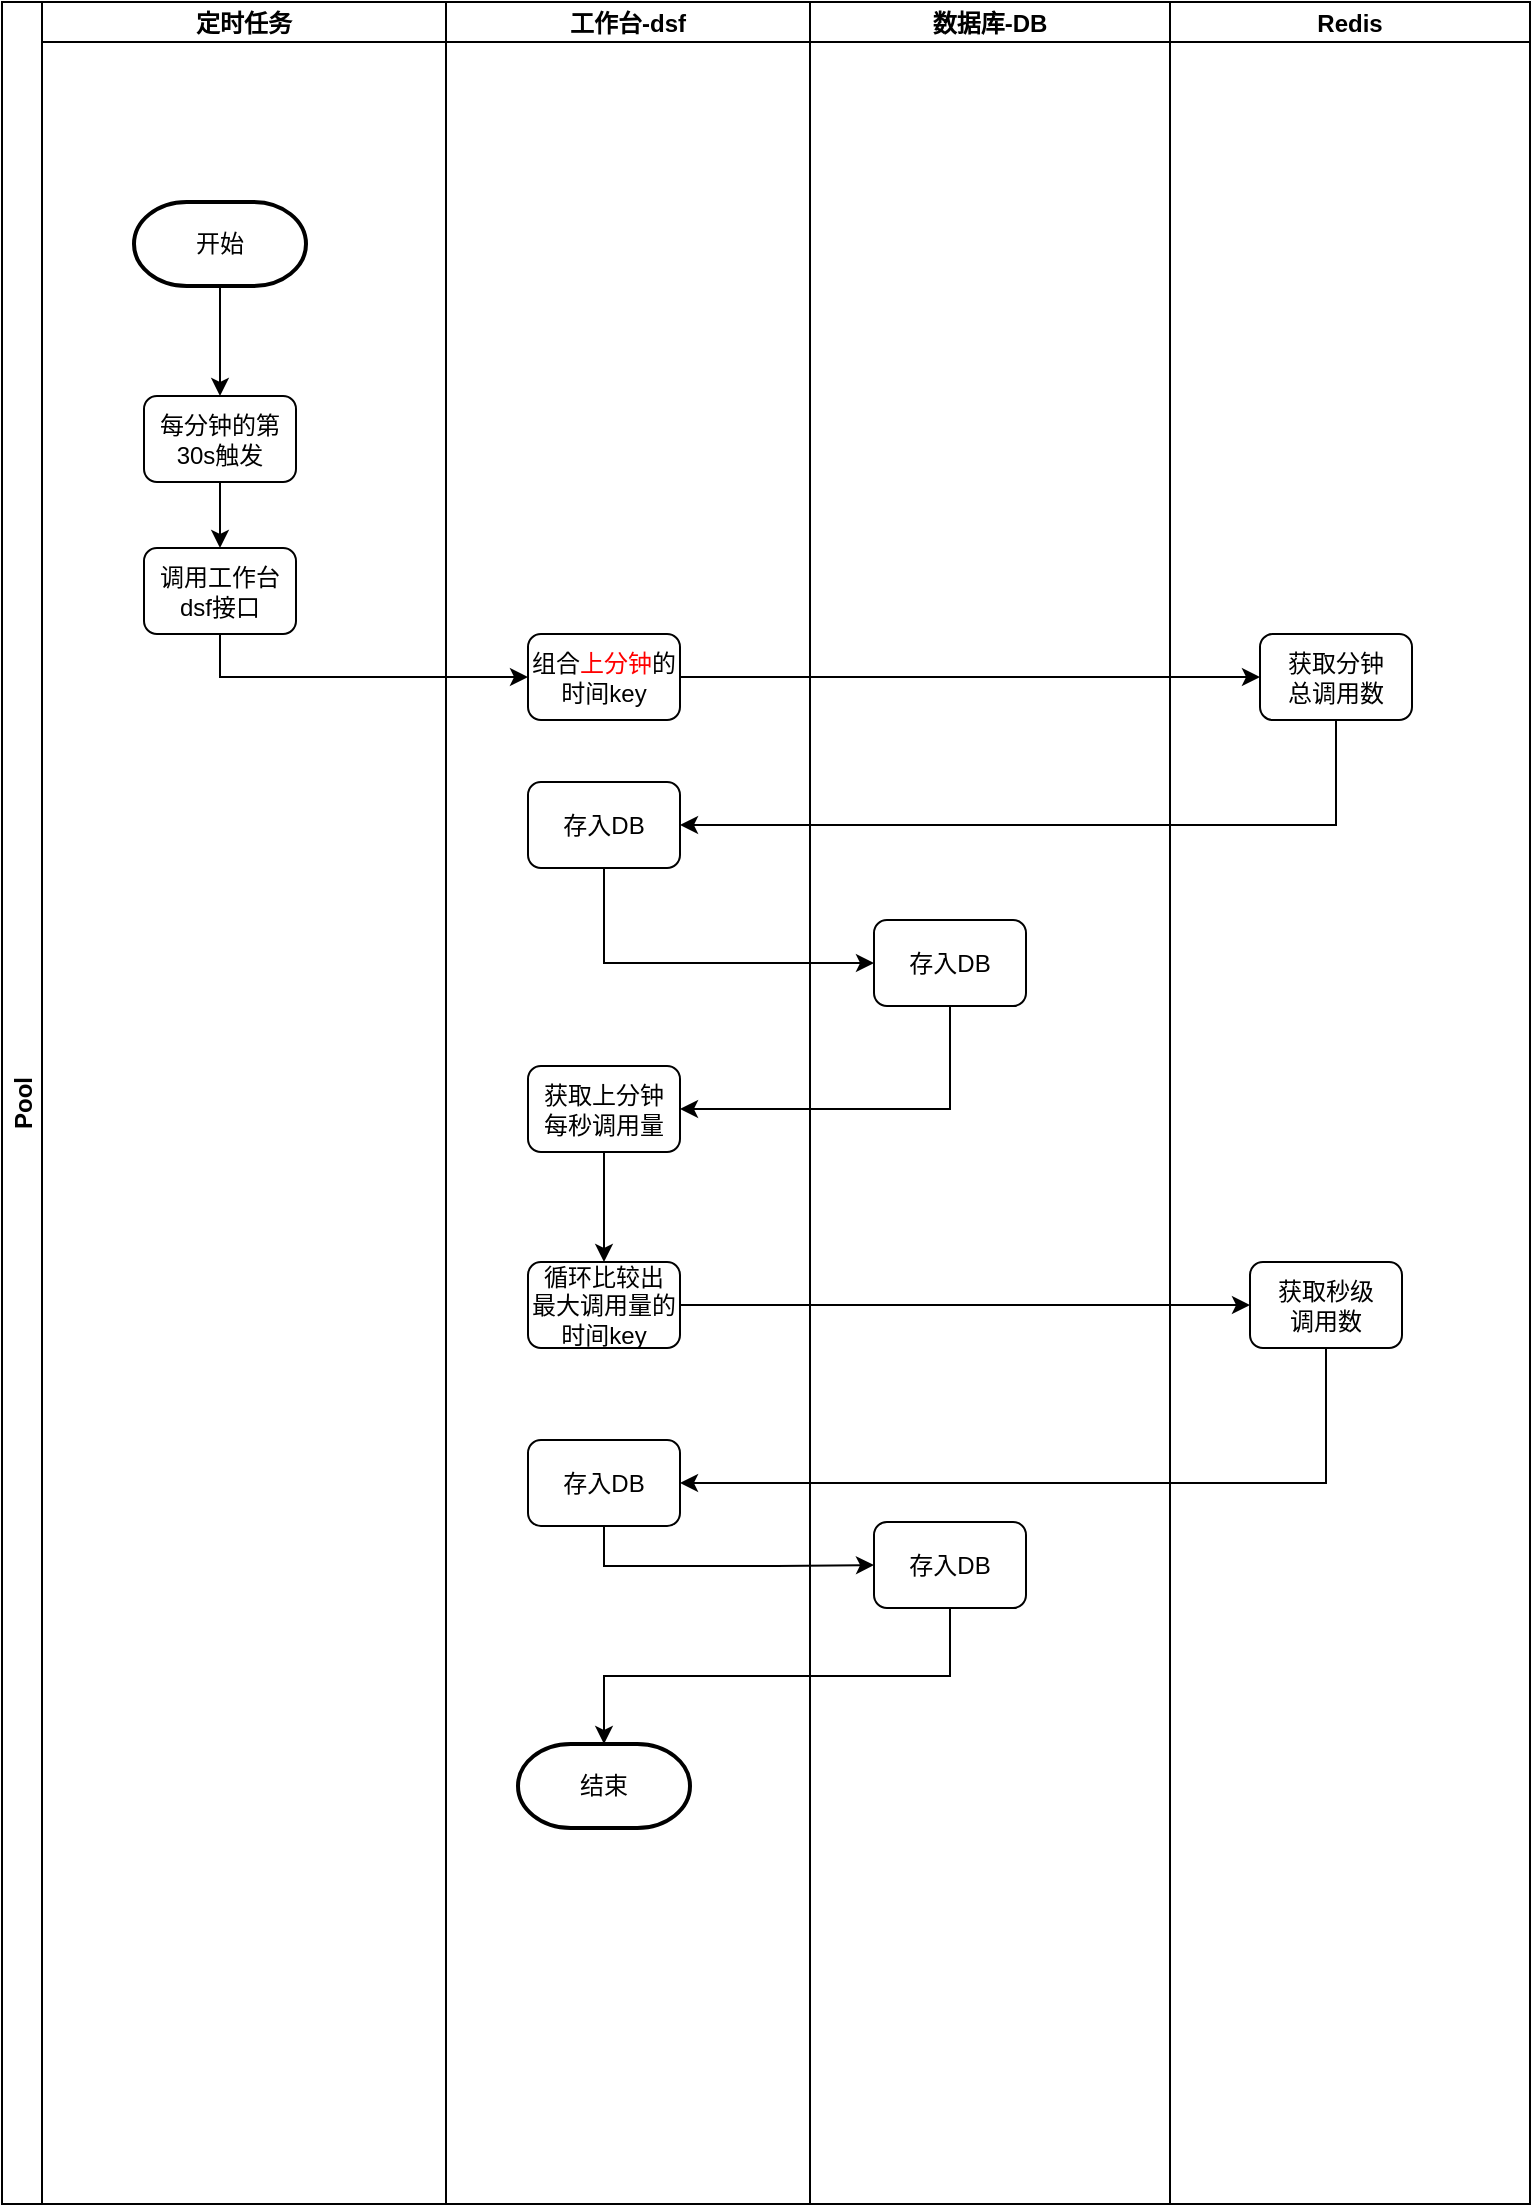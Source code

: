 <mxfile version="23.0.2" type="github">
  <diagram name="第 1 页" id="yx06ZcPLTlMnIziqWakJ">
    <mxGraphModel dx="2068" dy="2760" grid="0" gridSize="10" guides="1" tooltips="1" connect="1" arrows="1" fold="1" page="0" pageScale="1" pageWidth="850" pageHeight="1400" math="0" shadow="0">
      <root>
        <mxCell id="0" />
        <mxCell id="1" parent="0" />
        <mxCell id="djHkldvo9EYnu07o0TKE-2" value="Pool" style="swimlane;childLayout=stackLayout;resizeParent=1;resizeParentMax=0;startSize=20;horizontal=0;horizontalStack=1;" vertex="1" parent="1">
          <mxGeometry x="854" y="-1048" width="404" height="1101" as="geometry" />
        </mxCell>
        <mxCell id="djHkldvo9EYnu07o0TKE-3" value="定时任务" style="swimlane;startSize=20;" vertex="1" parent="djHkldvo9EYnu07o0TKE-2">
          <mxGeometry x="20" width="202" height="1101" as="geometry" />
        </mxCell>
        <mxCell id="djHkldvo9EYnu07o0TKE-32" value="开始" style="strokeWidth=2;html=1;shape=mxgraph.flowchart.terminator;whiteSpace=wrap;" vertex="1" parent="djHkldvo9EYnu07o0TKE-3">
          <mxGeometry x="46" y="100" width="86" height="42" as="geometry" />
        </mxCell>
        <mxCell id="djHkldvo9EYnu07o0TKE-4" value="工作台-dsf" style="swimlane;startSize=20;" vertex="1" parent="djHkldvo9EYnu07o0TKE-2">
          <mxGeometry x="222" width="182" height="1101" as="geometry">
            <mxRectangle x="140" width="32" height="1525" as="alternateBounds" />
          </mxGeometry>
        </mxCell>
        <mxCell id="djHkldvo9EYnu07o0TKE-5" value="Redis" style="swimlane;startSize=20;" vertex="1" parent="1">
          <mxGeometry x="1438" y="-1048" width="180" height="1101" as="geometry" />
        </mxCell>
        <mxCell id="djHkldvo9EYnu07o0TKE-13" value="数据库-DB" style="swimlane;startSize=20;" vertex="1" parent="1">
          <mxGeometry x="1258" y="-1048" width="180" height="1101" as="geometry" />
        </mxCell>
        <mxCell id="djHkldvo9EYnu07o0TKE-14" style="edgeStyle=orthogonalEdgeStyle;rounded=0;orthogonalLoop=1;jettySize=auto;html=1;exitX=1;exitY=0.5;exitDx=0;exitDy=0;" edge="1" parent="1" source="djHkldvo9EYnu07o0TKE-10" target="djHkldvo9EYnu07o0TKE-12">
          <mxGeometry relative="1" as="geometry" />
        </mxCell>
        <mxCell id="djHkldvo9EYnu07o0TKE-16" style="edgeStyle=orthogonalEdgeStyle;rounded=0;orthogonalLoop=1;jettySize=auto;html=1;exitX=0.5;exitY=1;exitDx=0;exitDy=0;entryX=1;entryY=0.5;entryDx=0;entryDy=0;" edge="1" parent="1" source="djHkldvo9EYnu07o0TKE-12" target="djHkldvo9EYnu07o0TKE-15">
          <mxGeometry relative="1" as="geometry" />
        </mxCell>
        <mxCell id="djHkldvo9EYnu07o0TKE-18" style="edgeStyle=orthogonalEdgeStyle;rounded=0;orthogonalLoop=1;jettySize=auto;html=1;exitX=0.5;exitY=1;exitDx=0;exitDy=0;entryX=0;entryY=0.5;entryDx=0;entryDy=0;" edge="1" parent="1" source="djHkldvo9EYnu07o0TKE-15" target="djHkldvo9EYnu07o0TKE-17">
          <mxGeometry relative="1" as="geometry" />
        </mxCell>
        <mxCell id="djHkldvo9EYnu07o0TKE-20" style="edgeStyle=orthogonalEdgeStyle;rounded=0;orthogonalLoop=1;jettySize=auto;html=1;exitX=0.5;exitY=1;exitDx=0;exitDy=0;entryX=1;entryY=0.5;entryDx=0;entryDy=0;" edge="1" parent="1" source="djHkldvo9EYnu07o0TKE-17" target="djHkldvo9EYnu07o0TKE-19">
          <mxGeometry relative="1" as="geometry" />
        </mxCell>
        <mxCell id="djHkldvo9EYnu07o0TKE-24" style="edgeStyle=orthogonalEdgeStyle;rounded=0;orthogonalLoop=1;jettySize=auto;html=1;exitX=1;exitY=0.5;exitDx=0;exitDy=0;entryX=0;entryY=0.5;entryDx=0;entryDy=0;" edge="1" parent="1" source="djHkldvo9EYnu07o0TKE-21" target="djHkldvo9EYnu07o0TKE-23">
          <mxGeometry relative="1" as="geometry" />
        </mxCell>
        <mxCell id="djHkldvo9EYnu07o0TKE-27" style="edgeStyle=orthogonalEdgeStyle;rounded=0;orthogonalLoop=1;jettySize=auto;html=1;exitX=0.5;exitY=1;exitDx=0;exitDy=0;entryX=1;entryY=0.5;entryDx=0;entryDy=0;" edge="1" parent="1" source="djHkldvo9EYnu07o0TKE-23" target="djHkldvo9EYnu07o0TKE-25">
          <mxGeometry relative="1" as="geometry" />
        </mxCell>
        <mxCell id="djHkldvo9EYnu07o0TKE-28" style="edgeStyle=orthogonalEdgeStyle;rounded=0;orthogonalLoop=1;jettySize=auto;html=1;exitX=0.5;exitY=1;exitDx=0;exitDy=0;entryX=0;entryY=0.5;entryDx=0;entryDy=0;" edge="1" parent="1" source="djHkldvo9EYnu07o0TKE-25" target="djHkldvo9EYnu07o0TKE-26">
          <mxGeometry relative="1" as="geometry" />
        </mxCell>
        <mxCell id="djHkldvo9EYnu07o0TKE-31" style="edgeStyle=orthogonalEdgeStyle;rounded=0;orthogonalLoop=1;jettySize=auto;html=1;exitX=0.5;exitY=1;exitDx=0;exitDy=0;" edge="1" parent="1" source="djHkldvo9EYnu07o0TKE-26" target="djHkldvo9EYnu07o0TKE-30">
          <mxGeometry relative="1" as="geometry" />
        </mxCell>
        <mxCell id="djHkldvo9EYnu07o0TKE-6" value="每分钟的第&lt;br&gt;30s触发" style="rounded=1;whiteSpace=wrap;html=1;" vertex="1" parent="1">
          <mxGeometry x="925" y="-851" width="76" height="43" as="geometry" />
        </mxCell>
        <mxCell id="djHkldvo9EYnu07o0TKE-8" value="调用工作台dsf接口" style="rounded=1;whiteSpace=wrap;html=1;" vertex="1" parent="1">
          <mxGeometry x="925" y="-775" width="76" height="43" as="geometry" />
        </mxCell>
        <mxCell id="djHkldvo9EYnu07o0TKE-10" value="组合&lt;font color=&quot;#ff0000&quot;&gt;上分钟&lt;/font&gt;的时间key" style="rounded=1;whiteSpace=wrap;html=1;" vertex="1" parent="1">
          <mxGeometry x="1117" y="-732" width="76" height="43" as="geometry" />
        </mxCell>
        <mxCell id="djHkldvo9EYnu07o0TKE-12" value="获取分钟&lt;br&gt;总调用数" style="rounded=1;whiteSpace=wrap;html=1;" vertex="1" parent="1">
          <mxGeometry x="1483" y="-732" width="76" height="43" as="geometry" />
        </mxCell>
        <mxCell id="djHkldvo9EYnu07o0TKE-15" value="存入DB" style="rounded=1;whiteSpace=wrap;html=1;" vertex="1" parent="1">
          <mxGeometry x="1117" y="-658" width="76" height="43" as="geometry" />
        </mxCell>
        <mxCell id="djHkldvo9EYnu07o0TKE-17" value="存入DB" style="rounded=1;whiteSpace=wrap;html=1;" vertex="1" parent="1">
          <mxGeometry x="1290" y="-589" width="76" height="43" as="geometry" />
        </mxCell>
        <mxCell id="djHkldvo9EYnu07o0TKE-19" value="获取上分钟&lt;br&gt;每秒调用量" style="rounded=1;whiteSpace=wrap;html=1;" vertex="1" parent="1">
          <mxGeometry x="1117" y="-516" width="76" height="43" as="geometry" />
        </mxCell>
        <mxCell id="djHkldvo9EYnu07o0TKE-21" value="循环比较出&lt;br&gt;最大调用量的&lt;br&gt;时间key" style="rounded=1;whiteSpace=wrap;html=1;" vertex="1" parent="1">
          <mxGeometry x="1117" y="-418" width="76" height="43" as="geometry" />
        </mxCell>
        <mxCell id="djHkldvo9EYnu07o0TKE-23" value="获取秒级&lt;br&gt;调用数" style="rounded=1;whiteSpace=wrap;html=1;" vertex="1" parent="1">
          <mxGeometry x="1478" y="-418" width="76" height="43" as="geometry" />
        </mxCell>
        <mxCell id="djHkldvo9EYnu07o0TKE-26" value="存入DB" style="rounded=1;whiteSpace=wrap;html=1;" vertex="1" parent="1">
          <mxGeometry x="1290" y="-288" width="76" height="43" as="geometry" />
        </mxCell>
        <mxCell id="djHkldvo9EYnu07o0TKE-30" value="结束" style="strokeWidth=2;html=1;shape=mxgraph.flowchart.terminator;whiteSpace=wrap;" vertex="1" parent="1">
          <mxGeometry x="1112" y="-177" width="86" height="42" as="geometry" />
        </mxCell>
        <mxCell id="djHkldvo9EYnu07o0TKE-25" value="存入DB" style="rounded=1;whiteSpace=wrap;html=1;" vertex="1" parent="1">
          <mxGeometry x="1117" y="-329" width="76" height="43" as="geometry" />
        </mxCell>
        <mxCell id="djHkldvo9EYnu07o0TKE-9" style="edgeStyle=orthogonalEdgeStyle;rounded=0;orthogonalLoop=1;jettySize=auto;html=1;exitX=0.5;exitY=1;exitDx=0;exitDy=0;" edge="1" parent="1" source="djHkldvo9EYnu07o0TKE-6" target="djHkldvo9EYnu07o0TKE-8">
          <mxGeometry relative="1" as="geometry" />
        </mxCell>
        <mxCell id="djHkldvo9EYnu07o0TKE-11" style="edgeStyle=orthogonalEdgeStyle;rounded=0;orthogonalLoop=1;jettySize=auto;html=1;exitX=0.5;exitY=1;exitDx=0;exitDy=0;" edge="1" parent="1" source="djHkldvo9EYnu07o0TKE-8" target="djHkldvo9EYnu07o0TKE-10">
          <mxGeometry relative="1" as="geometry" />
        </mxCell>
        <mxCell id="djHkldvo9EYnu07o0TKE-22" style="edgeStyle=orthogonalEdgeStyle;rounded=0;orthogonalLoop=1;jettySize=auto;html=1;exitX=0.5;exitY=1;exitDx=0;exitDy=0;" edge="1" parent="1" source="djHkldvo9EYnu07o0TKE-19" target="djHkldvo9EYnu07o0TKE-21">
          <mxGeometry relative="1" as="geometry" />
        </mxCell>
        <mxCell id="djHkldvo9EYnu07o0TKE-35" style="edgeStyle=orthogonalEdgeStyle;rounded=0;orthogonalLoop=1;jettySize=auto;html=1;exitX=0.5;exitY=1;exitDx=0;exitDy=0;exitPerimeter=0;entryX=0.5;entryY=0;entryDx=0;entryDy=0;" edge="1" parent="1" source="djHkldvo9EYnu07o0TKE-32" target="djHkldvo9EYnu07o0TKE-6">
          <mxGeometry relative="1" as="geometry" />
        </mxCell>
      </root>
    </mxGraphModel>
  </diagram>
</mxfile>
